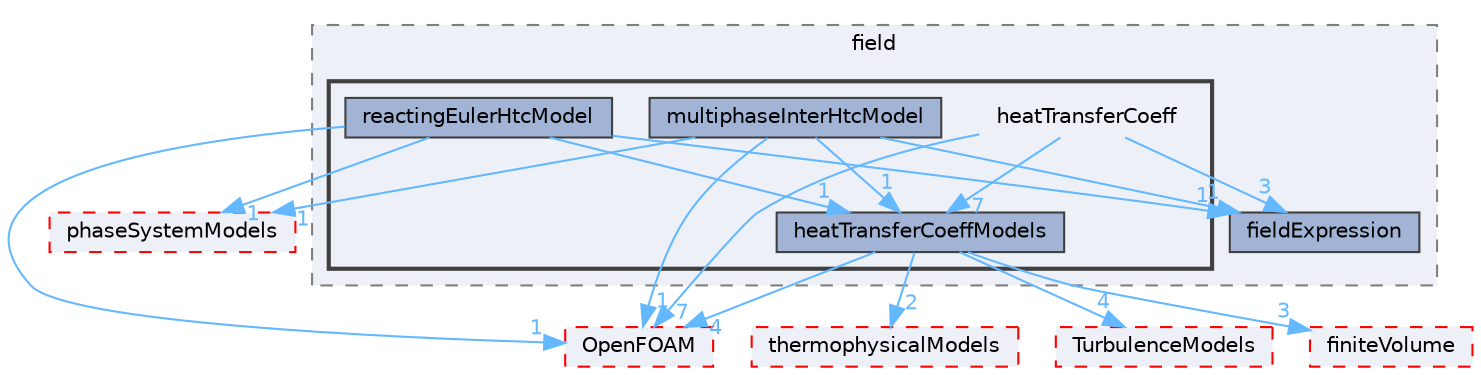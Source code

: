 digraph "src/functionObjects/field/heatTransferCoeff"
{
 // LATEX_PDF_SIZE
  bgcolor="transparent";
  edge [fontname=Helvetica,fontsize=10,labelfontname=Helvetica,labelfontsize=10];
  node [fontname=Helvetica,fontsize=10,shape=box,height=0.2,width=0.4];
  compound=true
  subgraph clusterdir_bae024cac12ddc6733a616261920a91f {
    graph [ bgcolor="#edf0f7", pencolor="grey50", label="field", fontname=Helvetica,fontsize=10 style="filled,dashed", URL="dir_bae024cac12ddc6733a616261920a91f.html",tooltip=""]
  dir_99d46d8c6d72cd5f0a835500a9aad641 [label="fieldExpression", fillcolor="#a2b4d6", color="grey25", style="filled", URL="dir_99d46d8c6d72cd5f0a835500a9aad641.html",tooltip=""];
  subgraph clusterdir_9552cb15ca6ddce8f6b0f61601ece7d9 {
    graph [ bgcolor="#edf0f7", pencolor="grey25", label="", fontname=Helvetica,fontsize=10 style="filled,bold", URL="dir_9552cb15ca6ddce8f6b0f61601ece7d9.html",tooltip=""]
    dir_9552cb15ca6ddce8f6b0f61601ece7d9 [shape=plaintext, label="heatTransferCoeff"];
  dir_23d2302e12169e011868a0ab3a02c4f6 [label="heatTransferCoeffModels", fillcolor="#a2b4d6", color="grey25", style="filled", URL="dir_23d2302e12169e011868a0ab3a02c4f6.html",tooltip=""];
  dir_1ebb462dd95b00f2ecd3be0dbdee1c27 [label="multiphaseInterHtcModel", fillcolor="#a2b4d6", color="grey25", style="filled", URL="dir_1ebb462dd95b00f2ecd3be0dbdee1c27.html",tooltip=""];
  dir_5d0a80175b3fc6bec92179e7081030f7 [label="reactingEulerHtcModel", fillcolor="#a2b4d6", color="grey25", style="filled", URL="dir_5d0a80175b3fc6bec92179e7081030f7.html",tooltip=""];
  }
  }
  dir_c5473ff19b20e6ec4dfe5c310b3778a8 [label="OpenFOAM", fillcolor="#edf0f7", color="red", style="filled,dashed", URL="dir_c5473ff19b20e6ec4dfe5c310b3778a8.html",tooltip=""];
  dir_9bd15774b555cf7259a6fa18f99fe99b [label="finiteVolume", fillcolor="#edf0f7", color="red", style="filled,dashed", URL="dir_9bd15774b555cf7259a6fa18f99fe99b.html",tooltip=""];
  dir_2778d089ec5c4f66810b11f753867003 [label="thermophysicalModels", fillcolor="#edf0f7", color="red", style="filled,dashed", URL="dir_2778d089ec5c4f66810b11f753867003.html",tooltip=""];
  dir_1eda626aeac0f0ad2848c36acaa5d501 [label="TurbulenceModels", fillcolor="#edf0f7", color="red", style="filled,dashed", URL="dir_1eda626aeac0f0ad2848c36acaa5d501.html",tooltip=""];
  dir_cd6600bc80177e0c28877b216d84d6c6 [label="phaseSystemModels", fillcolor="#edf0f7", color="red", style="filled,dashed", URL="dir_cd6600bc80177e0c28877b216d84d6c6.html",tooltip=""];
  dir_9552cb15ca6ddce8f6b0f61601ece7d9->dir_23d2302e12169e011868a0ab3a02c4f6 [headlabel="7", labeldistance=1.5 headhref="dir_001712_001715.html" href="dir_001712_001715.html" color="steelblue1" fontcolor="steelblue1"];
  dir_9552cb15ca6ddce8f6b0f61601ece7d9->dir_99d46d8c6d72cd5f0a835500a9aad641 [headlabel="3", labeldistance=1.5 headhref="dir_001712_001324.html" href="dir_001712_001324.html" color="steelblue1" fontcolor="steelblue1"];
  dir_9552cb15ca6ddce8f6b0f61601ece7d9->dir_c5473ff19b20e6ec4dfe5c310b3778a8 [headlabel="7", labeldistance=1.5 headhref="dir_001712_002695.html" href="dir_001712_002695.html" color="steelblue1" fontcolor="steelblue1"];
  dir_23d2302e12169e011868a0ab3a02c4f6->dir_1eda626aeac0f0ad2848c36acaa5d501 [headlabel="4", labeldistance=1.5 headhref="dir_001715_004143.html" href="dir_001715_004143.html" color="steelblue1" fontcolor="steelblue1"];
  dir_23d2302e12169e011868a0ab3a02c4f6->dir_2778d089ec5c4f66810b11f753867003 [headlabel="2", labeldistance=1.5 headhref="dir_001715_004022.html" href="dir_001715_004022.html" color="steelblue1" fontcolor="steelblue1"];
  dir_23d2302e12169e011868a0ab3a02c4f6->dir_9bd15774b555cf7259a6fa18f99fe99b [headlabel="3", labeldistance=1.5 headhref="dir_001715_001387.html" href="dir_001715_001387.html" color="steelblue1" fontcolor="steelblue1"];
  dir_23d2302e12169e011868a0ab3a02c4f6->dir_c5473ff19b20e6ec4dfe5c310b3778a8 [headlabel="4", labeldistance=1.5 headhref="dir_001715_002695.html" href="dir_001715_002695.html" color="steelblue1" fontcolor="steelblue1"];
  dir_1ebb462dd95b00f2ecd3be0dbdee1c27->dir_23d2302e12169e011868a0ab3a02c4f6 [headlabel="1", labeldistance=1.5 headhref="dir_002486_001715.html" href="dir_002486_001715.html" color="steelblue1" fontcolor="steelblue1"];
  dir_1ebb462dd95b00f2ecd3be0dbdee1c27->dir_99d46d8c6d72cd5f0a835500a9aad641 [headlabel="1", labeldistance=1.5 headhref="dir_002486_001324.html" href="dir_002486_001324.html" color="steelblue1" fontcolor="steelblue1"];
  dir_1ebb462dd95b00f2ecd3be0dbdee1c27->dir_c5473ff19b20e6ec4dfe5c310b3778a8 [headlabel="1", labeldistance=1.5 headhref="dir_002486_002695.html" href="dir_002486_002695.html" color="steelblue1" fontcolor="steelblue1"];
  dir_1ebb462dd95b00f2ecd3be0dbdee1c27->dir_cd6600bc80177e0c28877b216d84d6c6 [headlabel="1", labeldistance=1.5 headhref="dir_002486_002907.html" href="dir_002486_002907.html" color="steelblue1" fontcolor="steelblue1"];
  dir_5d0a80175b3fc6bec92179e7081030f7->dir_23d2302e12169e011868a0ab3a02c4f6 [headlabel="1", labeldistance=1.5 headhref="dir_003213_001715.html" href="dir_003213_001715.html" color="steelblue1" fontcolor="steelblue1"];
  dir_5d0a80175b3fc6bec92179e7081030f7->dir_99d46d8c6d72cd5f0a835500a9aad641 [headlabel="1", labeldistance=1.5 headhref="dir_003213_001324.html" href="dir_003213_001324.html" color="steelblue1" fontcolor="steelblue1"];
  dir_5d0a80175b3fc6bec92179e7081030f7->dir_c5473ff19b20e6ec4dfe5c310b3778a8 [headlabel="1", labeldistance=1.5 headhref="dir_003213_002695.html" href="dir_003213_002695.html" color="steelblue1" fontcolor="steelblue1"];
  dir_5d0a80175b3fc6bec92179e7081030f7->dir_cd6600bc80177e0c28877b216d84d6c6 [headlabel="1", labeldistance=1.5 headhref="dir_003213_002907.html" href="dir_003213_002907.html" color="steelblue1" fontcolor="steelblue1"];
}
